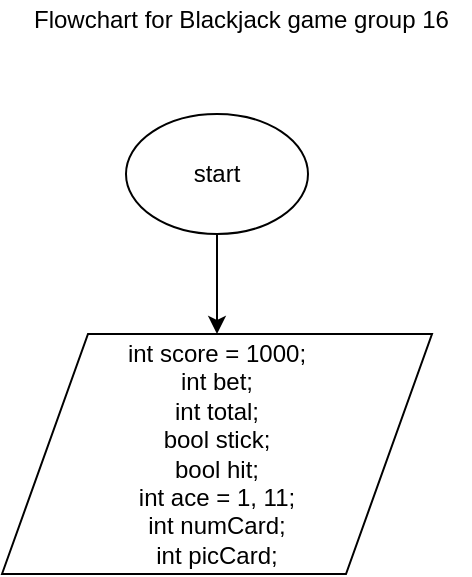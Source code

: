 <mxfile version="12.1.3" type="google" pages="1"><diagram id="RSieVjN7S2JnBPypPwEJ" name="Page-1"><mxGraphModel dx="1408" dy="748" grid="1" gridSize="10" guides="1" tooltips="1" connect="1" arrows="1" fold="1" page="1" pageScale="1" pageWidth="850" pageHeight="1100" math="0" shadow="0"><root><mxCell id="0"/><mxCell id="1" parent="0"/><mxCell id="iouJ45w5yySHe_AE1YVt-4" style="edgeStyle=orthogonalEdgeStyle;rounded=0;orthogonalLoop=1;jettySize=auto;html=1;" edge="1" parent="1" source="iouJ45w5yySHe_AE1YVt-1" target="iouJ45w5yySHe_AE1YVt-3"><mxGeometry relative="1" as="geometry"/></mxCell><mxCell id="iouJ45w5yySHe_AE1YVt-1" value="start" style="ellipse;whiteSpace=wrap;html=1;" vertex="1" parent="1"><mxGeometry x="107" y="80" width="91" height="60" as="geometry"/></mxCell><mxCell id="iouJ45w5yySHe_AE1YVt-2" value="Flowchart for Blackjack game group 16&lt;br&gt;" style="text;html=1;resizable=0;points=[];autosize=1;align=left;verticalAlign=top;spacingTop=-4;" vertex="1" parent="1"><mxGeometry x="59" y="23" width="220" height="20" as="geometry"/></mxCell><mxCell id="iouJ45w5yySHe_AE1YVt-3" value="int score = 1000;&lt;br&gt;int bet;&lt;br&gt;int total;&lt;br&gt;bool stick;&lt;br&gt;bool hit;&lt;br&gt;int ace = 1, 11;&lt;br&gt;int numCard;&lt;br&gt;int picCard;&lt;br&gt;" style="shape=parallelogram;perimeter=parallelogramPerimeter;whiteSpace=wrap;html=1;" vertex="1" parent="1"><mxGeometry x="45" y="190" width="215" height="120" as="geometry"/></mxCell></root></mxGraphModel></diagram></mxfile>